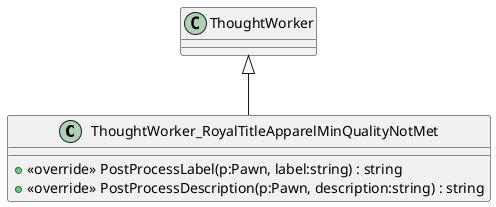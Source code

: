 @startuml
class ThoughtWorker_RoyalTitleApparelMinQualityNotMet {
    + <<override>> PostProcessLabel(p:Pawn, label:string) : string
    + <<override>> PostProcessDescription(p:Pawn, description:string) : string
}
ThoughtWorker <|-- ThoughtWorker_RoyalTitleApparelMinQualityNotMet
@enduml
